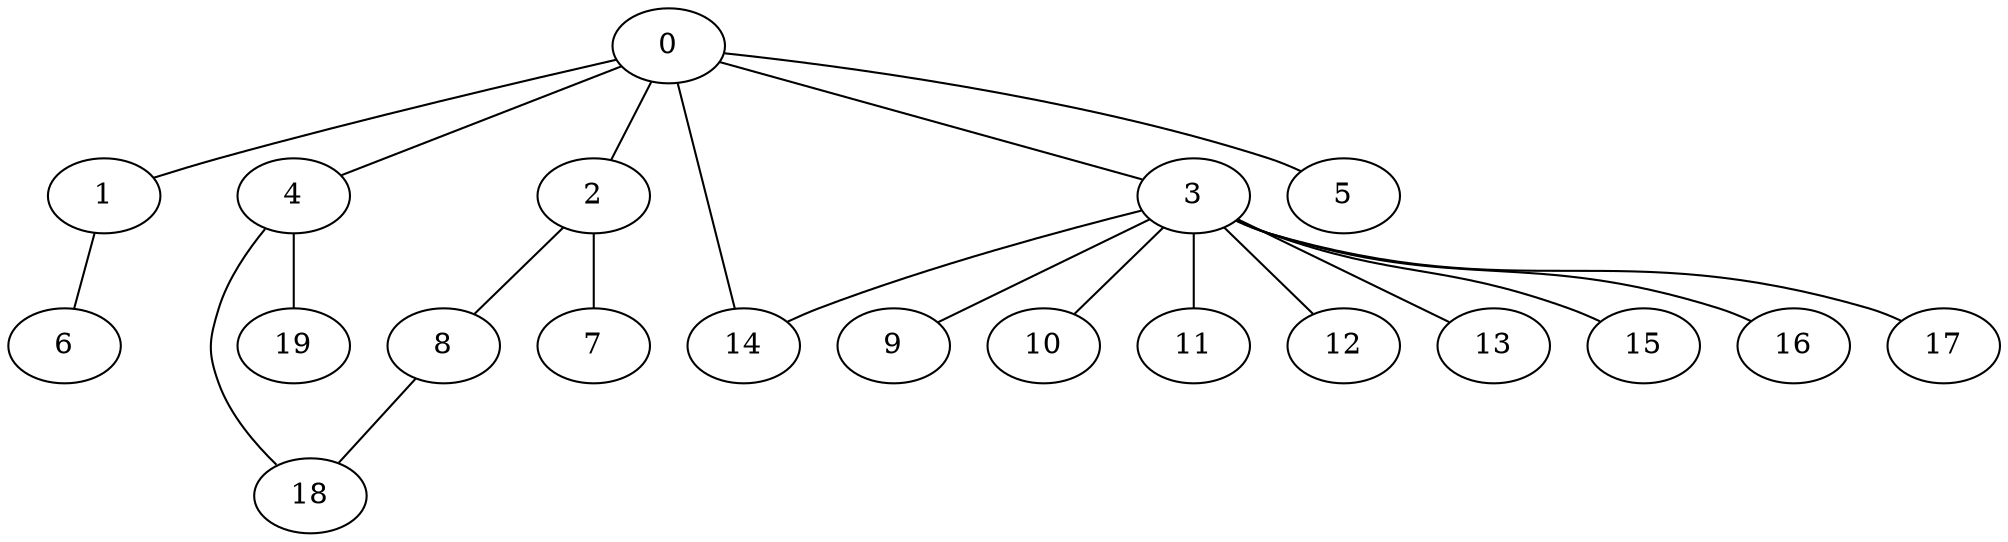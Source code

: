 
graph graphname {
    0 -- 1
0 -- 2
0 -- 3
0 -- 4
0 -- 5
0 -- 14
1 -- 6
2 -- 8
2 -- 7
3 -- 9
3 -- 10
3 -- 11
3 -- 12
3 -- 13
3 -- 14
3 -- 15
3 -- 16
3 -- 17
4 -- 18
4 -- 19
8 -- 18

}
